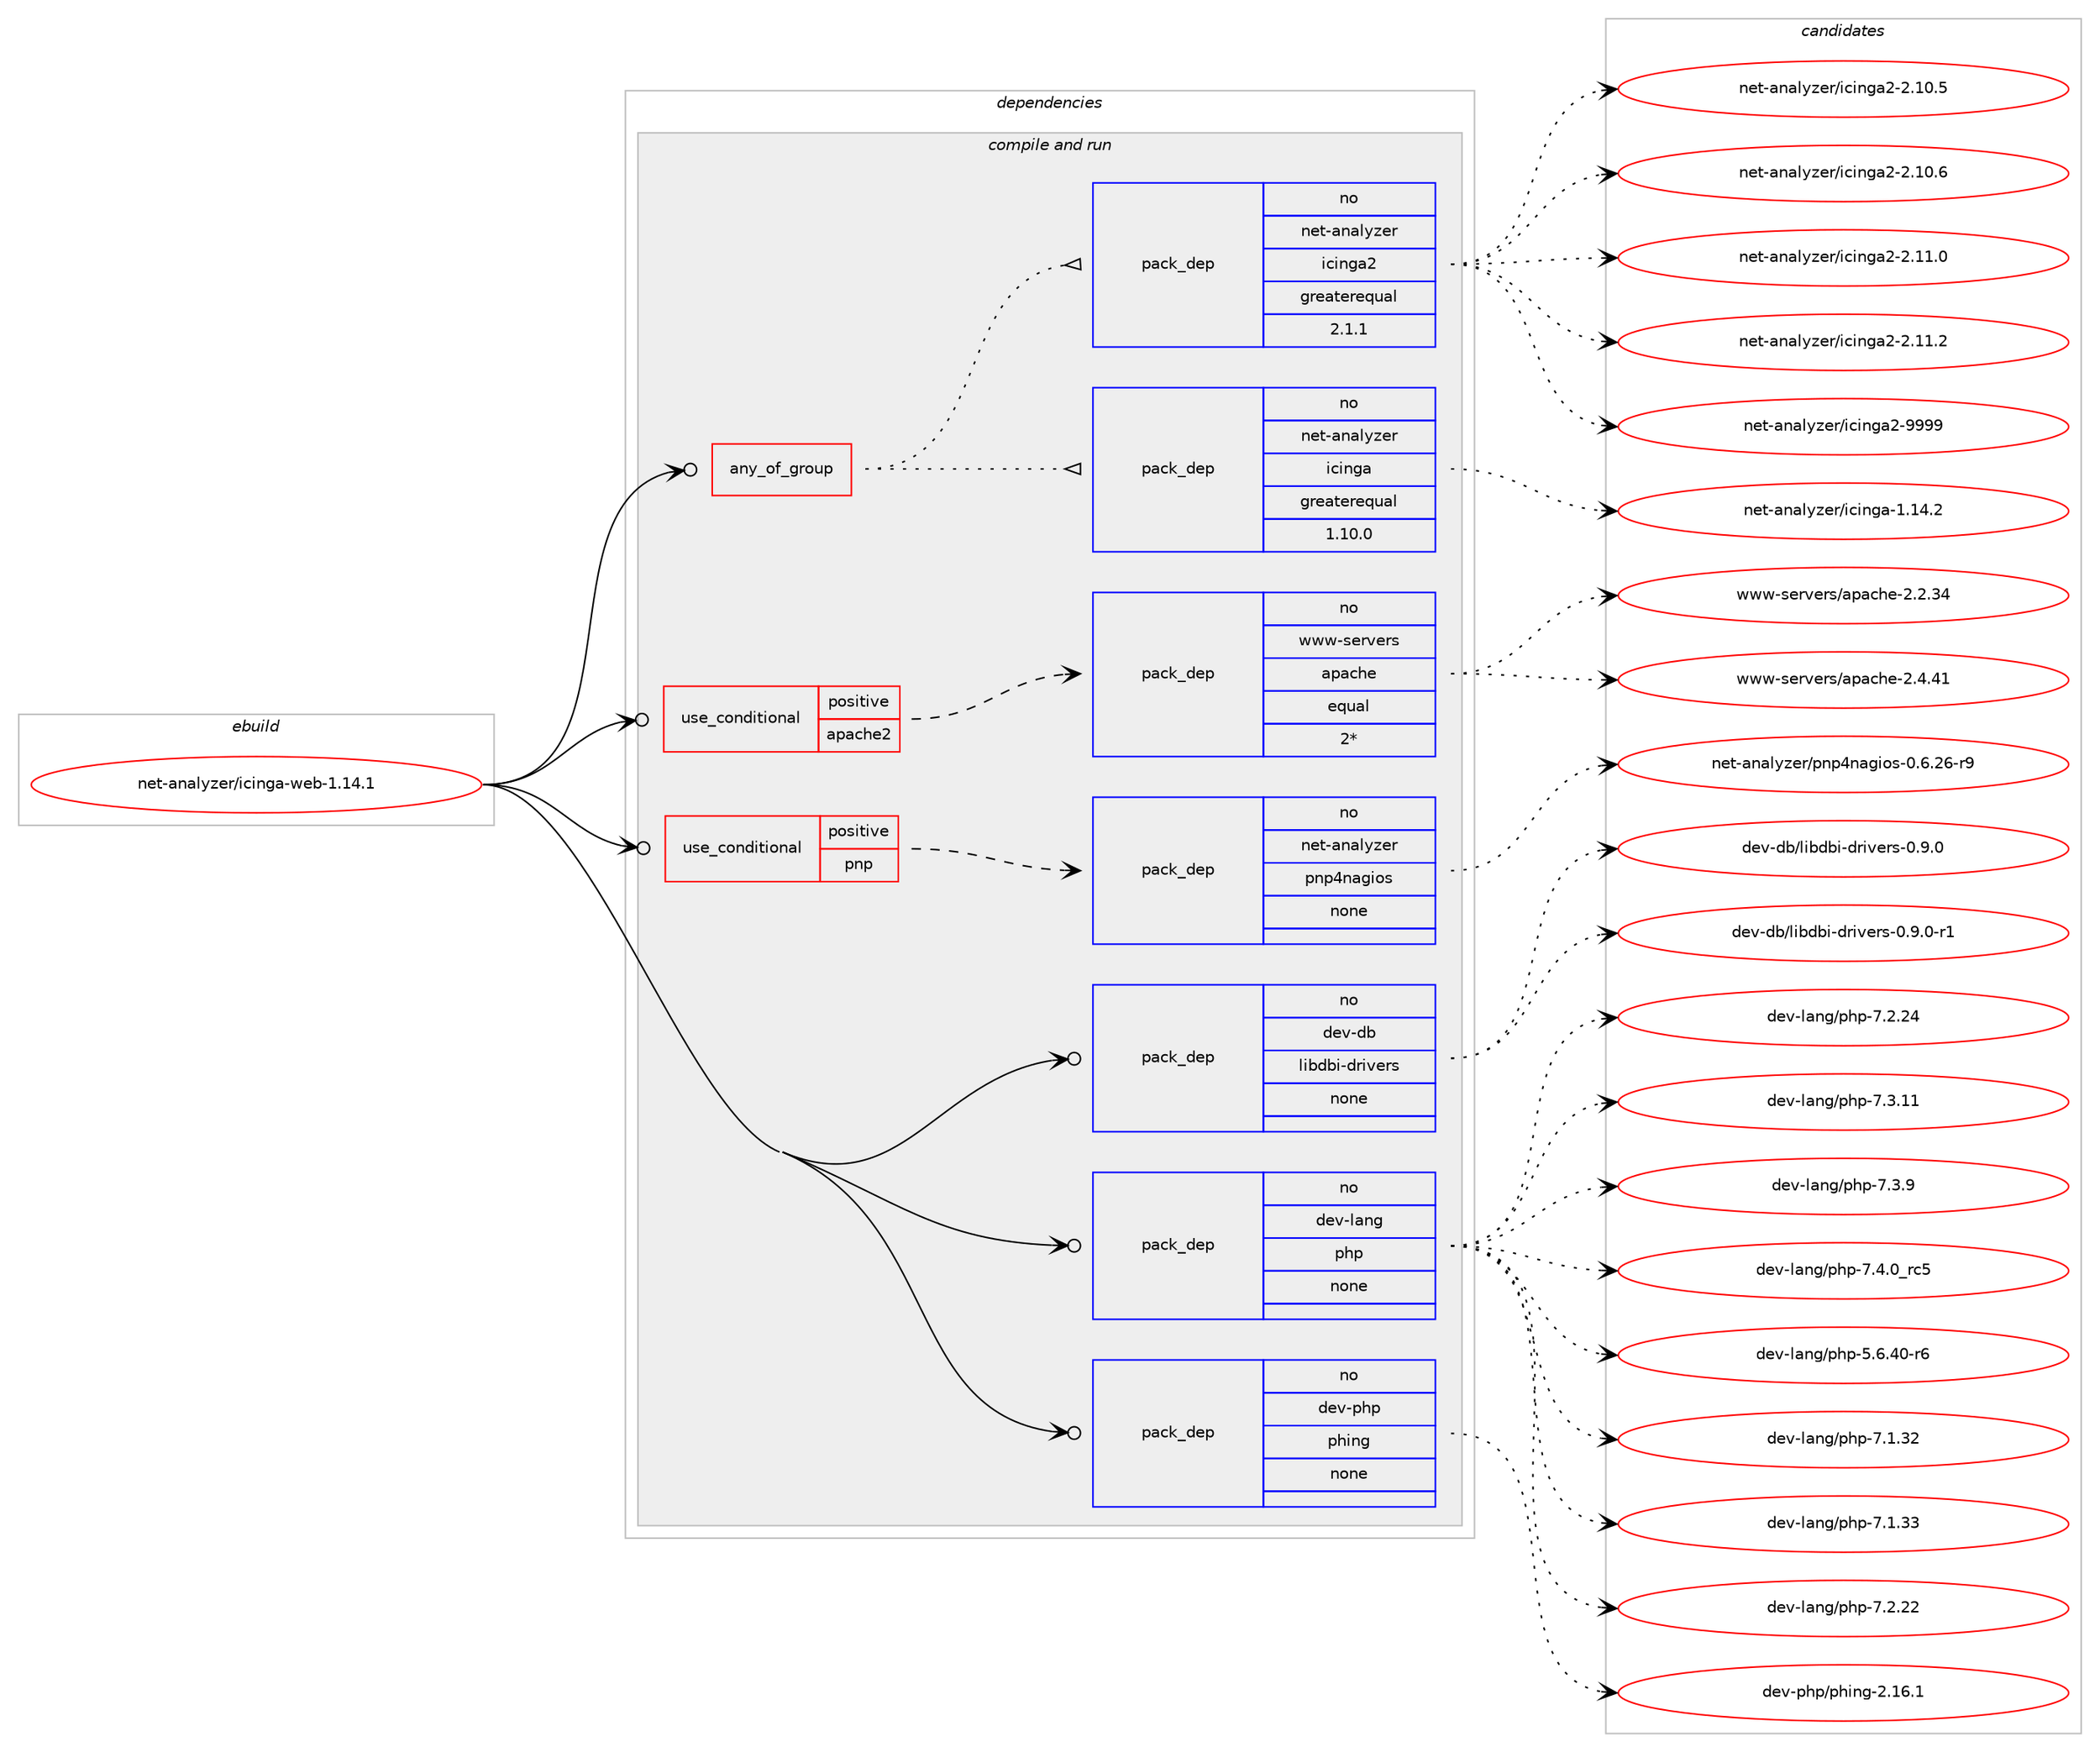 digraph prolog {

# *************
# Graph options
# *************

newrank=true;
concentrate=true;
compound=true;
graph [rankdir=LR,fontname=Helvetica,fontsize=10,ranksep=1.5];#, ranksep=2.5, nodesep=0.2];
edge  [arrowhead=vee];
node  [fontname=Helvetica,fontsize=10];

# **********
# The ebuild
# **********

subgraph cluster_leftcol {
color=gray;
rank=same;
label=<<i>ebuild</i>>;
id [label="net-analyzer/icinga-web-1.14.1", color=red, width=4, href="../net-analyzer/icinga-web-1.14.1.svg"];
}

# ****************
# The dependencies
# ****************

subgraph cluster_midcol {
color=gray;
label=<<i>dependencies</i>>;
subgraph cluster_compile {
fillcolor="#eeeeee";
style=filled;
label=<<i>compile</i>>;
}
subgraph cluster_compileandrun {
fillcolor="#eeeeee";
style=filled;
label=<<i>compile and run</i>>;
subgraph any13727 {
dependency812745 [label=<<TABLE BORDER="0" CELLBORDER="1" CELLSPACING="0" CELLPADDING="4"><TR><TD CELLPADDING="10">any_of_group</TD></TR></TABLE>>, shape=none, color=red];subgraph pack600764 {
dependency812746 [label=<<TABLE BORDER="0" CELLBORDER="1" CELLSPACING="0" CELLPADDING="4" WIDTH="220"><TR><TD ROWSPAN="6" CELLPADDING="30">pack_dep</TD></TR><TR><TD WIDTH="110">no</TD></TR><TR><TD>net-analyzer</TD></TR><TR><TD>icinga</TD></TR><TR><TD>greaterequal</TD></TR><TR><TD>1.10.0</TD></TR></TABLE>>, shape=none, color=blue];
}
dependency812745:e -> dependency812746:w [weight=20,style="dotted",arrowhead="oinv"];
subgraph pack600765 {
dependency812747 [label=<<TABLE BORDER="0" CELLBORDER="1" CELLSPACING="0" CELLPADDING="4" WIDTH="220"><TR><TD ROWSPAN="6" CELLPADDING="30">pack_dep</TD></TR><TR><TD WIDTH="110">no</TD></TR><TR><TD>net-analyzer</TD></TR><TR><TD>icinga2</TD></TR><TR><TD>greaterequal</TD></TR><TR><TD>2.1.1</TD></TR></TABLE>>, shape=none, color=blue];
}
dependency812745:e -> dependency812747:w [weight=20,style="dotted",arrowhead="oinv"];
}
id:e -> dependency812745:w [weight=20,style="solid",arrowhead="odotvee"];
subgraph cond197804 {
dependency812748 [label=<<TABLE BORDER="0" CELLBORDER="1" CELLSPACING="0" CELLPADDING="4"><TR><TD ROWSPAN="3" CELLPADDING="10">use_conditional</TD></TR><TR><TD>positive</TD></TR><TR><TD>apache2</TD></TR></TABLE>>, shape=none, color=red];
subgraph pack600766 {
dependency812749 [label=<<TABLE BORDER="0" CELLBORDER="1" CELLSPACING="0" CELLPADDING="4" WIDTH="220"><TR><TD ROWSPAN="6" CELLPADDING="30">pack_dep</TD></TR><TR><TD WIDTH="110">no</TD></TR><TR><TD>www-servers</TD></TR><TR><TD>apache</TD></TR><TR><TD>equal</TD></TR><TR><TD>2*</TD></TR></TABLE>>, shape=none, color=blue];
}
dependency812748:e -> dependency812749:w [weight=20,style="dashed",arrowhead="vee"];
}
id:e -> dependency812748:w [weight=20,style="solid",arrowhead="odotvee"];
subgraph cond197805 {
dependency812750 [label=<<TABLE BORDER="0" CELLBORDER="1" CELLSPACING="0" CELLPADDING="4"><TR><TD ROWSPAN="3" CELLPADDING="10">use_conditional</TD></TR><TR><TD>positive</TD></TR><TR><TD>pnp</TD></TR></TABLE>>, shape=none, color=red];
subgraph pack600767 {
dependency812751 [label=<<TABLE BORDER="0" CELLBORDER="1" CELLSPACING="0" CELLPADDING="4" WIDTH="220"><TR><TD ROWSPAN="6" CELLPADDING="30">pack_dep</TD></TR><TR><TD WIDTH="110">no</TD></TR><TR><TD>net-analyzer</TD></TR><TR><TD>pnp4nagios</TD></TR><TR><TD>none</TD></TR><TR><TD></TD></TR></TABLE>>, shape=none, color=blue];
}
dependency812750:e -> dependency812751:w [weight=20,style="dashed",arrowhead="vee"];
}
id:e -> dependency812750:w [weight=20,style="solid",arrowhead="odotvee"];
subgraph pack600768 {
dependency812752 [label=<<TABLE BORDER="0" CELLBORDER="1" CELLSPACING="0" CELLPADDING="4" WIDTH="220"><TR><TD ROWSPAN="6" CELLPADDING="30">pack_dep</TD></TR><TR><TD WIDTH="110">no</TD></TR><TR><TD>dev-db</TD></TR><TR><TD>libdbi-drivers</TD></TR><TR><TD>none</TD></TR><TR><TD></TD></TR></TABLE>>, shape=none, color=blue];
}
id:e -> dependency812752:w [weight=20,style="solid",arrowhead="odotvee"];
subgraph pack600769 {
dependency812753 [label=<<TABLE BORDER="0" CELLBORDER="1" CELLSPACING="0" CELLPADDING="4" WIDTH="220"><TR><TD ROWSPAN="6" CELLPADDING="30">pack_dep</TD></TR><TR><TD WIDTH="110">no</TD></TR><TR><TD>dev-lang</TD></TR><TR><TD>php</TD></TR><TR><TD>none</TD></TR><TR><TD></TD></TR></TABLE>>, shape=none, color=blue];
}
id:e -> dependency812753:w [weight=20,style="solid",arrowhead="odotvee"];
subgraph pack600770 {
dependency812754 [label=<<TABLE BORDER="0" CELLBORDER="1" CELLSPACING="0" CELLPADDING="4" WIDTH="220"><TR><TD ROWSPAN="6" CELLPADDING="30">pack_dep</TD></TR><TR><TD WIDTH="110">no</TD></TR><TR><TD>dev-php</TD></TR><TR><TD>phing</TD></TR><TR><TD>none</TD></TR><TR><TD></TD></TR></TABLE>>, shape=none, color=blue];
}
id:e -> dependency812754:w [weight=20,style="solid",arrowhead="odotvee"];
}
subgraph cluster_run {
fillcolor="#eeeeee";
style=filled;
label=<<i>run</i>>;
}
}

# **************
# The candidates
# **************

subgraph cluster_choices {
rank=same;
color=gray;
label=<<i>candidates</i>>;

subgraph choice600764 {
color=black;
nodesep=1;
choice11010111645971109710812112210111447105991051101039745494649524650 [label="net-analyzer/icinga-1.14.2", color=red, width=4,href="../net-analyzer/icinga-1.14.2.svg"];
dependency812746:e -> choice11010111645971109710812112210111447105991051101039745494649524650:w [style=dotted,weight="100"];
}
subgraph choice600765 {
color=black;
nodesep=1;
choice1101011164597110971081211221011144710599105110103975045504649484653 [label="net-analyzer/icinga2-2.10.5", color=red, width=4,href="../net-analyzer/icinga2-2.10.5.svg"];
choice1101011164597110971081211221011144710599105110103975045504649484654 [label="net-analyzer/icinga2-2.10.6", color=red, width=4,href="../net-analyzer/icinga2-2.10.6.svg"];
choice1101011164597110971081211221011144710599105110103975045504649494648 [label="net-analyzer/icinga2-2.11.0", color=red, width=4,href="../net-analyzer/icinga2-2.11.0.svg"];
choice1101011164597110971081211221011144710599105110103975045504649494650 [label="net-analyzer/icinga2-2.11.2", color=red, width=4,href="../net-analyzer/icinga2-2.11.2.svg"];
choice110101116459711097108121122101114471059910511010397504557575757 [label="net-analyzer/icinga2-9999", color=red, width=4,href="../net-analyzer/icinga2-9999.svg"];
dependency812747:e -> choice1101011164597110971081211221011144710599105110103975045504649484653:w [style=dotted,weight="100"];
dependency812747:e -> choice1101011164597110971081211221011144710599105110103975045504649484654:w [style=dotted,weight="100"];
dependency812747:e -> choice1101011164597110971081211221011144710599105110103975045504649494648:w [style=dotted,weight="100"];
dependency812747:e -> choice1101011164597110971081211221011144710599105110103975045504649494650:w [style=dotted,weight="100"];
dependency812747:e -> choice110101116459711097108121122101114471059910511010397504557575757:w [style=dotted,weight="100"];
}
subgraph choice600766 {
color=black;
nodesep=1;
choice119119119451151011141181011141154797112979910410145504650465152 [label="www-servers/apache-2.2.34", color=red, width=4,href="../www-servers/apache-2.2.34.svg"];
choice119119119451151011141181011141154797112979910410145504652465249 [label="www-servers/apache-2.4.41", color=red, width=4,href="../www-servers/apache-2.4.41.svg"];
dependency812749:e -> choice119119119451151011141181011141154797112979910410145504650465152:w [style=dotted,weight="100"];
dependency812749:e -> choice119119119451151011141181011141154797112979910410145504652465249:w [style=dotted,weight="100"];
}
subgraph choice600767 {
color=black;
nodesep=1;
choice110101116459711097108121122101114471121101125211097103105111115454846544650544511457 [label="net-analyzer/pnp4nagios-0.6.26-r9", color=red, width=4,href="../net-analyzer/pnp4nagios-0.6.26-r9.svg"];
dependency812751:e -> choice110101116459711097108121122101114471121101125211097103105111115454846544650544511457:w [style=dotted,weight="100"];
}
subgraph choice600768 {
color=black;
nodesep=1;
choice100101118451009847108105981009810545100114105118101114115454846574648 [label="dev-db/libdbi-drivers-0.9.0", color=red, width=4,href="../dev-db/libdbi-drivers-0.9.0.svg"];
choice1001011184510098471081059810098105451001141051181011141154548465746484511449 [label="dev-db/libdbi-drivers-0.9.0-r1", color=red, width=4,href="../dev-db/libdbi-drivers-0.9.0-r1.svg"];
dependency812752:e -> choice100101118451009847108105981009810545100114105118101114115454846574648:w [style=dotted,weight="100"];
dependency812752:e -> choice1001011184510098471081059810098105451001141051181011141154548465746484511449:w [style=dotted,weight="100"];
}
subgraph choice600769 {
color=black;
nodesep=1;
choice100101118451089711010347112104112455346544652484511454 [label="dev-lang/php-5.6.40-r6", color=red, width=4,href="../dev-lang/php-5.6.40-r6.svg"];
choice10010111845108971101034711210411245554649465150 [label="dev-lang/php-7.1.32", color=red, width=4,href="../dev-lang/php-7.1.32.svg"];
choice10010111845108971101034711210411245554649465151 [label="dev-lang/php-7.1.33", color=red, width=4,href="../dev-lang/php-7.1.33.svg"];
choice10010111845108971101034711210411245554650465050 [label="dev-lang/php-7.2.22", color=red, width=4,href="../dev-lang/php-7.2.22.svg"];
choice10010111845108971101034711210411245554650465052 [label="dev-lang/php-7.2.24", color=red, width=4,href="../dev-lang/php-7.2.24.svg"];
choice10010111845108971101034711210411245554651464949 [label="dev-lang/php-7.3.11", color=red, width=4,href="../dev-lang/php-7.3.11.svg"];
choice100101118451089711010347112104112455546514657 [label="dev-lang/php-7.3.9", color=red, width=4,href="../dev-lang/php-7.3.9.svg"];
choice100101118451089711010347112104112455546524648951149953 [label="dev-lang/php-7.4.0_rc5", color=red, width=4,href="../dev-lang/php-7.4.0_rc5.svg"];
dependency812753:e -> choice100101118451089711010347112104112455346544652484511454:w [style=dotted,weight="100"];
dependency812753:e -> choice10010111845108971101034711210411245554649465150:w [style=dotted,weight="100"];
dependency812753:e -> choice10010111845108971101034711210411245554649465151:w [style=dotted,weight="100"];
dependency812753:e -> choice10010111845108971101034711210411245554650465050:w [style=dotted,weight="100"];
dependency812753:e -> choice10010111845108971101034711210411245554650465052:w [style=dotted,weight="100"];
dependency812753:e -> choice10010111845108971101034711210411245554651464949:w [style=dotted,weight="100"];
dependency812753:e -> choice100101118451089711010347112104112455546514657:w [style=dotted,weight="100"];
dependency812753:e -> choice100101118451089711010347112104112455546524648951149953:w [style=dotted,weight="100"];
}
subgraph choice600770 {
color=black;
nodesep=1;
choice100101118451121041124711210410511010345504649544649 [label="dev-php/phing-2.16.1", color=red, width=4,href="../dev-php/phing-2.16.1.svg"];
dependency812754:e -> choice100101118451121041124711210410511010345504649544649:w [style=dotted,weight="100"];
}
}

}

